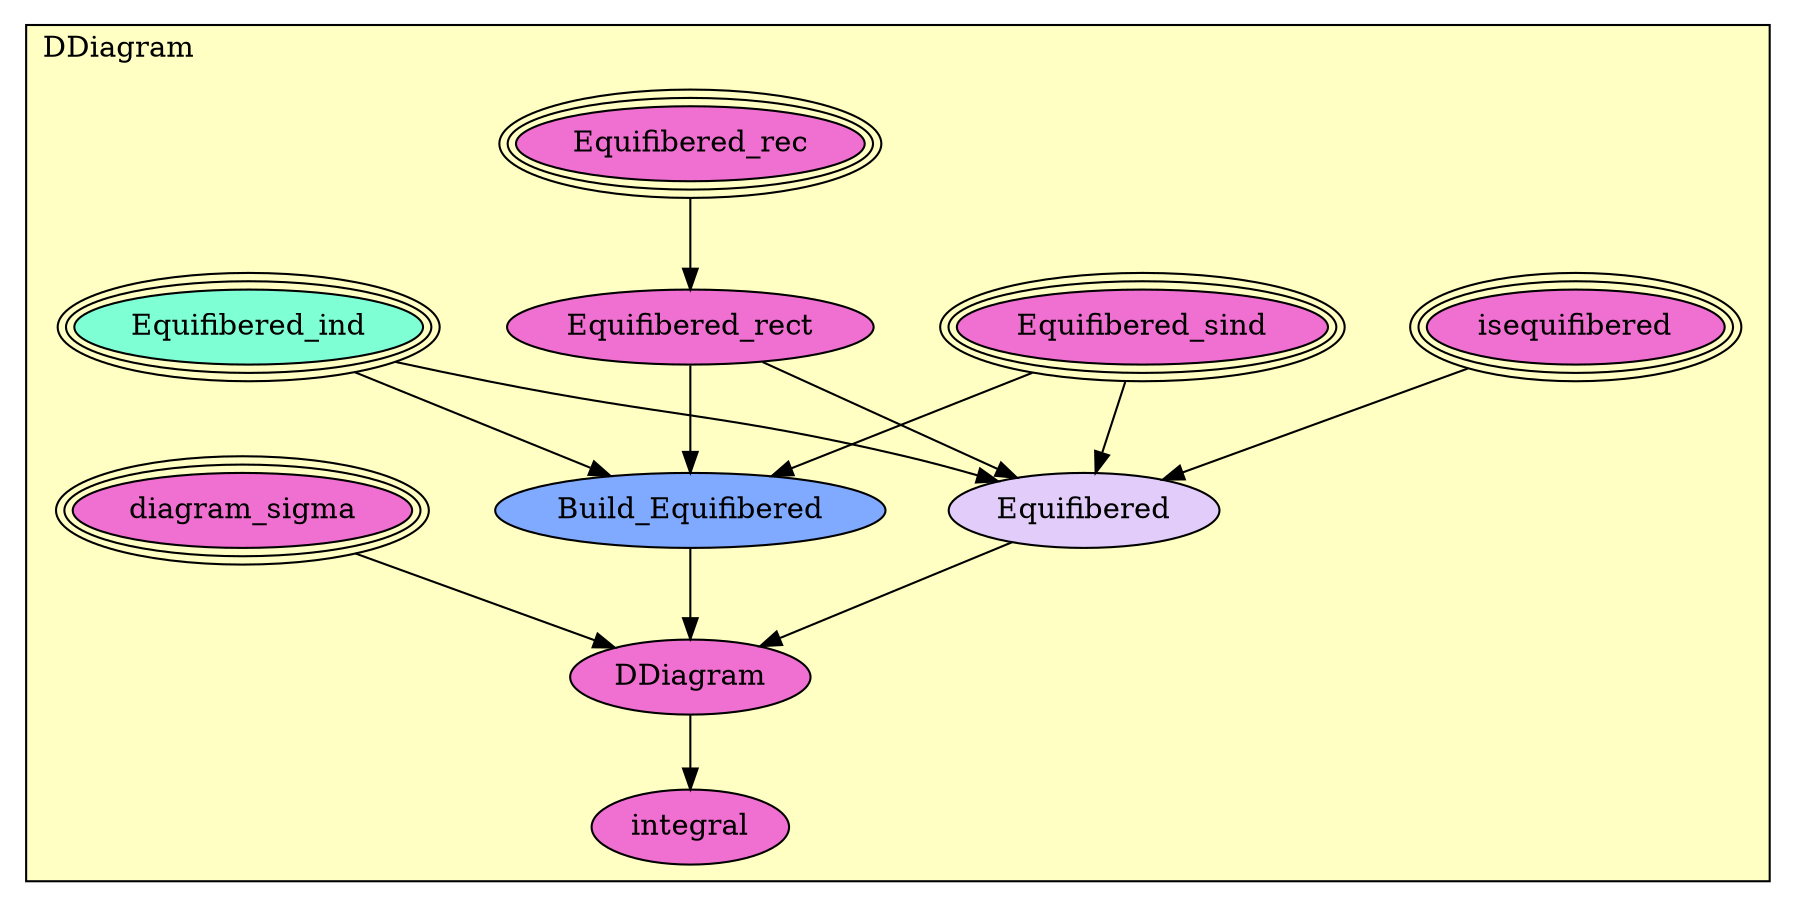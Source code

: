 digraph HoTT_Diagrams_DDiagram {
  graph [ratio=0.5]
  node [style=filled]
DDiagram_isequifibered [label="isequifibered", URL=<DDiagram.html#isequifibered>, peripheries=3, fillcolor="#F070D1"] ;
DDiagram_Equifibered_sind [label="Equifibered_sind", URL=<DDiagram.html#Equifibered_sind>, peripheries=3, fillcolor="#F070D1"] ;
DDiagram_Equifibered_rec [label="Equifibered_rec", URL=<DDiagram.html#Equifibered_rec>, peripheries=3, fillcolor="#F070D1"] ;
DDiagram_Equifibered_ind [label="Equifibered_ind", URL=<DDiagram.html#Equifibered_ind>, peripheries=3, fillcolor="#7FFFD4"] ;
DDiagram_Equifibered_rect [label="Equifibered_rect", URL=<DDiagram.html#Equifibered_rect>, fillcolor="#F070D1"] ;
DDiagram_Build_Equifibered [label="Build_Equifibered", URL=<DDiagram.html#Build_Equifibered>, fillcolor="#7FAAFF"] ;
DDiagram_Equifibered [label="Equifibered", URL=<DDiagram.html#Equifibered>, fillcolor="#E2CDFA"] ;
DDiagram_diagram_sigma [label="diagram_sigma", URL=<DDiagram.html#diagram_sigma>, peripheries=3, fillcolor="#F070D1"] ;
DDiagram_DDiagram [label="DDiagram", URL=<DDiagram.html#DDiagram>, fillcolor="#F070D1"] ;
DDiagram_integral [label="integral", URL=<DDiagram.html#integral>, fillcolor="#F070D1"] ;
  DDiagram_isequifibered -> DDiagram_Equifibered [] ;
  DDiagram_Equifibered_sind -> DDiagram_Build_Equifibered [] ;
  DDiagram_Equifibered_sind -> DDiagram_Equifibered [] ;
  DDiagram_Equifibered_rec -> DDiagram_Equifibered_rect [] ;
  DDiagram_Equifibered_ind -> DDiagram_Build_Equifibered [] ;
  DDiagram_Equifibered_ind -> DDiagram_Equifibered [] ;
  DDiagram_Equifibered_rect -> DDiagram_Build_Equifibered [] ;
  DDiagram_Equifibered_rect -> DDiagram_Equifibered [] ;
  DDiagram_Build_Equifibered -> DDiagram_DDiagram [] ;
  DDiagram_Equifibered -> DDiagram_DDiagram [] ;
  DDiagram_diagram_sigma -> DDiagram_DDiagram [] ;
  DDiagram_DDiagram -> DDiagram_integral [] ;
subgraph cluster_DDiagram { label="DDiagram"; fillcolor="#FFFFC3"; labeljust=l; style=filled 
DDiagram_integral; DDiagram_DDiagram; DDiagram_diagram_sigma; DDiagram_Equifibered; DDiagram_Build_Equifibered; DDiagram_Equifibered_rect; DDiagram_Equifibered_ind; DDiagram_Equifibered_rec; DDiagram_Equifibered_sind; DDiagram_isequifibered; };
} /* END */
